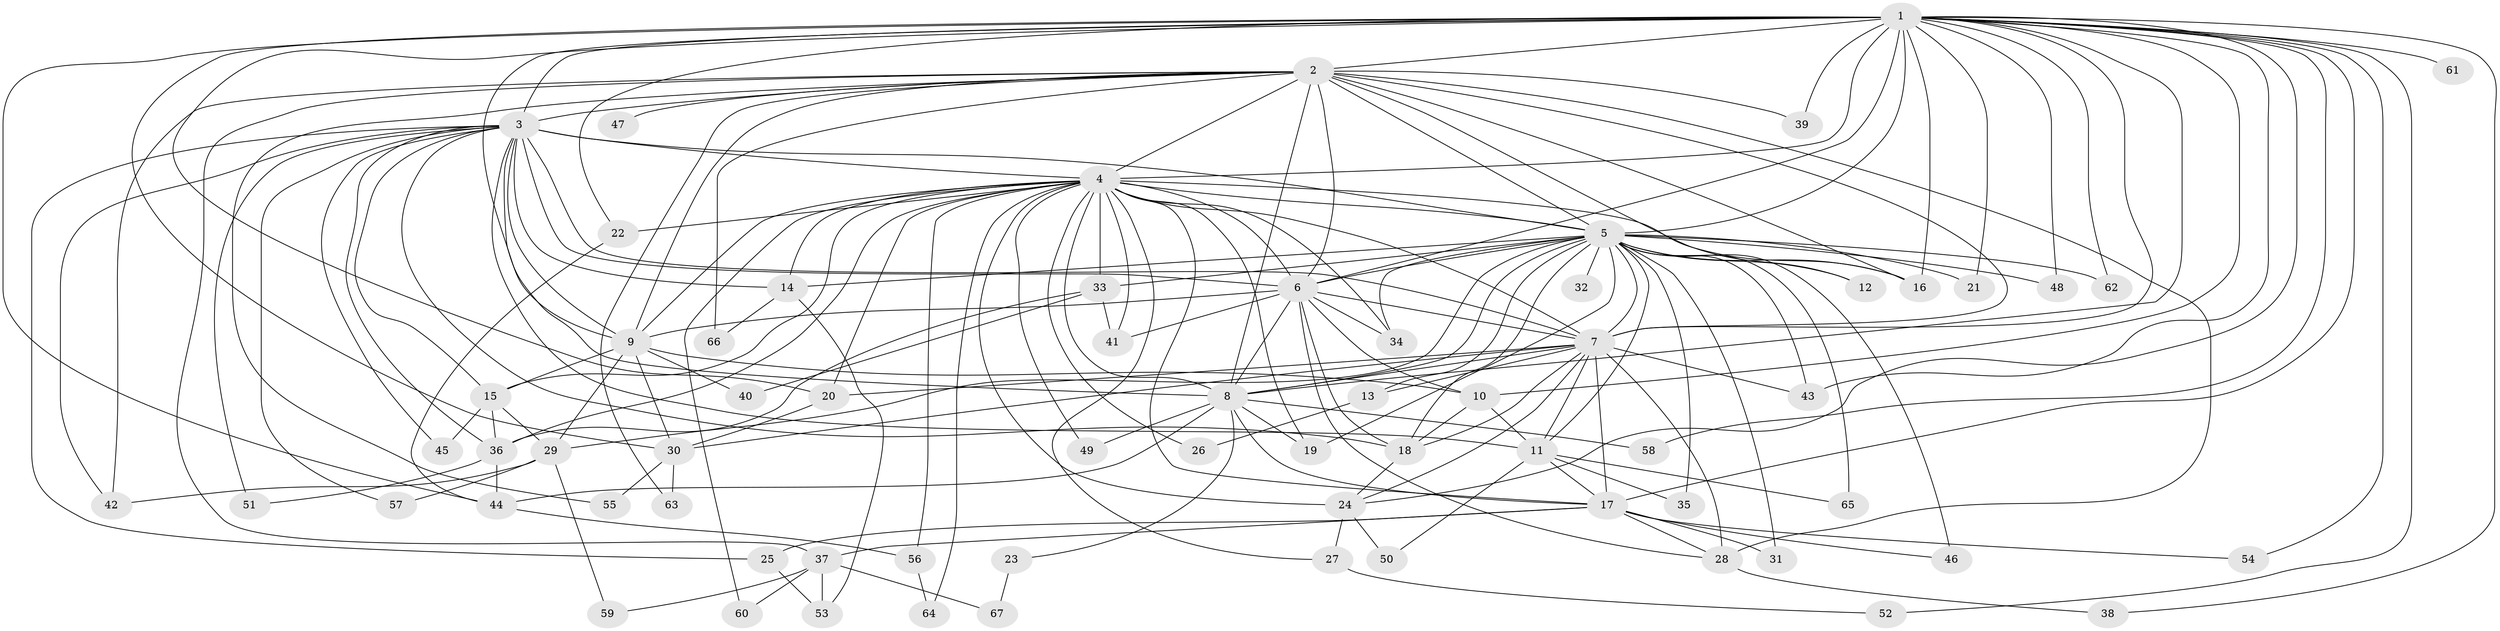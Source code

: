 // original degree distribution, {34: 0.007518796992481203, 12: 0.015037593984962405, 23: 0.007518796992481203, 22: 0.007518796992481203, 27: 0.015037593984962405, 37: 0.007518796992481203, 18: 0.015037593984962405, 19: 0.007518796992481203, 5: 0.045112781954887216, 6: 0.03007518796992481, 2: 0.5488721804511278, 4: 0.08270676691729323, 3: 0.20300751879699247, 8: 0.007518796992481203}
// Generated by graph-tools (version 1.1) at 2025/35/03/09/25 02:35:07]
// undirected, 67 vertices, 176 edges
graph export_dot {
graph [start="1"]
  node [color=gray90,style=filled];
  1;
  2;
  3;
  4;
  5;
  6;
  7;
  8;
  9;
  10;
  11;
  12;
  13;
  14;
  15;
  16;
  17;
  18;
  19;
  20;
  21;
  22;
  23;
  24;
  25;
  26;
  27;
  28;
  29;
  30;
  31;
  32;
  33;
  34;
  35;
  36;
  37;
  38;
  39;
  40;
  41;
  42;
  43;
  44;
  45;
  46;
  47;
  48;
  49;
  50;
  51;
  52;
  53;
  54;
  55;
  56;
  57;
  58;
  59;
  60;
  61;
  62;
  63;
  64;
  65;
  66;
  67;
  1 -- 2 [weight=2.0];
  1 -- 3 [weight=2.0];
  1 -- 4 [weight=2.0];
  1 -- 5 [weight=2.0];
  1 -- 6 [weight=2.0];
  1 -- 7 [weight=1.0];
  1 -- 8 [weight=2.0];
  1 -- 9 [weight=3.0];
  1 -- 10 [weight=1.0];
  1 -- 16 [weight=1.0];
  1 -- 17 [weight=1.0];
  1 -- 20 [weight=1.0];
  1 -- 21 [weight=1.0];
  1 -- 22 [weight=1.0];
  1 -- 24 [weight=1.0];
  1 -- 30 [weight=1.0];
  1 -- 38 [weight=1.0];
  1 -- 39 [weight=1.0];
  1 -- 43 [weight=1.0];
  1 -- 44 [weight=1.0];
  1 -- 48 [weight=1.0];
  1 -- 52 [weight=1.0];
  1 -- 54 [weight=1.0];
  1 -- 58 [weight=1.0];
  1 -- 61 [weight=1.0];
  1 -- 62 [weight=1.0];
  2 -- 3 [weight=2.0];
  2 -- 4 [weight=4.0];
  2 -- 5 [weight=2.0];
  2 -- 6 [weight=2.0];
  2 -- 7 [weight=3.0];
  2 -- 8 [weight=2.0];
  2 -- 9 [weight=2.0];
  2 -- 12 [weight=1.0];
  2 -- 16 [weight=1.0];
  2 -- 28 [weight=1.0];
  2 -- 37 [weight=1.0];
  2 -- 39 [weight=1.0];
  2 -- 42 [weight=1.0];
  2 -- 47 [weight=1.0];
  2 -- 55 [weight=1.0];
  2 -- 63 [weight=1.0];
  2 -- 66 [weight=1.0];
  3 -- 4 [weight=2.0];
  3 -- 5 [weight=2.0];
  3 -- 6 [weight=2.0];
  3 -- 7 [weight=1.0];
  3 -- 8 [weight=1.0];
  3 -- 9 [weight=1.0];
  3 -- 11 [weight=1.0];
  3 -- 14 [weight=1.0];
  3 -- 15 [weight=1.0];
  3 -- 18 [weight=1.0];
  3 -- 25 [weight=1.0];
  3 -- 36 [weight=1.0];
  3 -- 42 [weight=1.0];
  3 -- 45 [weight=1.0];
  3 -- 51 [weight=1.0];
  3 -- 57 [weight=1.0];
  4 -- 5 [weight=2.0];
  4 -- 6 [weight=3.0];
  4 -- 7 [weight=3.0];
  4 -- 8 [weight=2.0];
  4 -- 9 [weight=1.0];
  4 -- 14 [weight=1.0];
  4 -- 15 [weight=2.0];
  4 -- 16 [weight=1.0];
  4 -- 17 [weight=1.0];
  4 -- 19 [weight=1.0];
  4 -- 20 [weight=2.0];
  4 -- 22 [weight=1.0];
  4 -- 24 [weight=1.0];
  4 -- 26 [weight=1.0];
  4 -- 27 [weight=1.0];
  4 -- 33 [weight=1.0];
  4 -- 34 [weight=1.0];
  4 -- 36 [weight=3.0];
  4 -- 41 [weight=1.0];
  4 -- 49 [weight=1.0];
  4 -- 56 [weight=1.0];
  4 -- 60 [weight=1.0];
  4 -- 64 [weight=1.0];
  5 -- 6 [weight=1.0];
  5 -- 7 [weight=5.0];
  5 -- 8 [weight=2.0];
  5 -- 11 [weight=1.0];
  5 -- 12 [weight=1.0];
  5 -- 13 [weight=1.0];
  5 -- 14 [weight=2.0];
  5 -- 16 [weight=1.0];
  5 -- 18 [weight=1.0];
  5 -- 19 [weight=1.0];
  5 -- 21 [weight=1.0];
  5 -- 29 [weight=1.0];
  5 -- 31 [weight=1.0];
  5 -- 32 [weight=1.0];
  5 -- 33 [weight=1.0];
  5 -- 34 [weight=1.0];
  5 -- 35 [weight=1.0];
  5 -- 43 [weight=1.0];
  5 -- 46 [weight=1.0];
  5 -- 48 [weight=1.0];
  5 -- 62 [weight=1.0];
  5 -- 65 [weight=1.0];
  6 -- 7 [weight=1.0];
  6 -- 8 [weight=1.0];
  6 -- 9 [weight=1.0];
  6 -- 10 [weight=1.0];
  6 -- 18 [weight=1.0];
  6 -- 28 [weight=1.0];
  6 -- 34 [weight=1.0];
  6 -- 41 [weight=2.0];
  7 -- 8 [weight=2.0];
  7 -- 11 [weight=1.0];
  7 -- 13 [weight=1.0];
  7 -- 17 [weight=1.0];
  7 -- 18 [weight=1.0];
  7 -- 20 [weight=2.0];
  7 -- 24 [weight=1.0];
  7 -- 28 [weight=1.0];
  7 -- 30 [weight=4.0];
  7 -- 43 [weight=1.0];
  8 -- 17 [weight=1.0];
  8 -- 19 [weight=1.0];
  8 -- 23 [weight=1.0];
  8 -- 44 [weight=1.0];
  8 -- 49 [weight=1.0];
  8 -- 58 [weight=1.0];
  9 -- 10 [weight=8.0];
  9 -- 15 [weight=3.0];
  9 -- 29 [weight=1.0];
  9 -- 30 [weight=1.0];
  9 -- 40 [weight=1.0];
  10 -- 11 [weight=1.0];
  10 -- 18 [weight=1.0];
  11 -- 17 [weight=1.0];
  11 -- 35 [weight=1.0];
  11 -- 50 [weight=1.0];
  11 -- 65 [weight=1.0];
  13 -- 26 [weight=1.0];
  14 -- 53 [weight=1.0];
  14 -- 66 [weight=1.0];
  15 -- 29 [weight=1.0];
  15 -- 36 [weight=1.0];
  15 -- 45 [weight=1.0];
  17 -- 25 [weight=1.0];
  17 -- 28 [weight=1.0];
  17 -- 31 [weight=1.0];
  17 -- 37 [weight=1.0];
  17 -- 46 [weight=1.0];
  17 -- 54 [weight=1.0];
  18 -- 24 [weight=1.0];
  20 -- 30 [weight=1.0];
  22 -- 44 [weight=1.0];
  23 -- 67 [weight=1.0];
  24 -- 27 [weight=1.0];
  24 -- 50 [weight=1.0];
  25 -- 53 [weight=1.0];
  27 -- 52 [weight=1.0];
  28 -- 38 [weight=1.0];
  29 -- 42 [weight=1.0];
  29 -- 57 [weight=1.0];
  29 -- 59 [weight=1.0];
  30 -- 55 [weight=1.0];
  30 -- 63 [weight=1.0];
  33 -- 36 [weight=1.0];
  33 -- 40 [weight=1.0];
  33 -- 41 [weight=1.0];
  36 -- 44 [weight=1.0];
  36 -- 51 [weight=1.0];
  37 -- 53 [weight=1.0];
  37 -- 59 [weight=1.0];
  37 -- 60 [weight=1.0];
  37 -- 67 [weight=1.0];
  44 -- 56 [weight=1.0];
  56 -- 64 [weight=1.0];
}
